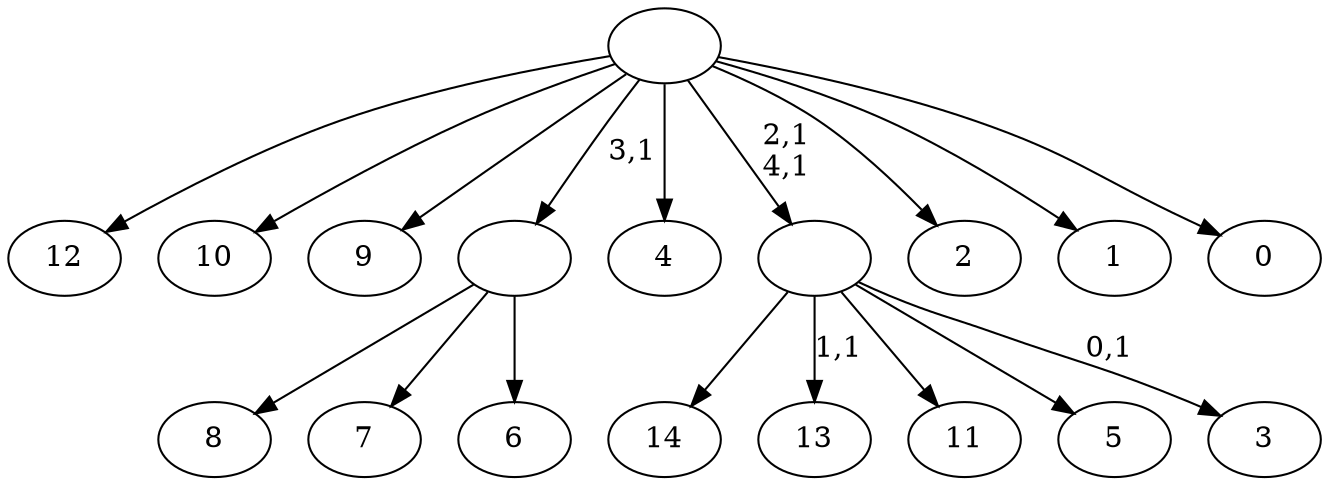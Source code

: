 digraph T {
	20 [label="14"]
	19 [label="13"]
	17 [label="12"]
	16 [label="11"]
	15 [label="10"]
	14 [label="9"]
	13 [label="8"]
	12 [label="7"]
	11 [label="6"]
	10 [label=""]
	9 [label="5"]
	8 [label="4"]
	7 [label="3"]
	5 [label=""]
	3 [label="2"]
	2 [label="1"]
	1 [label="0"]
	0 [label=""]
	10 -> 13 [label=""]
	10 -> 12 [label=""]
	10 -> 11 [label=""]
	5 -> 7 [label="0,1"]
	5 -> 19 [label="1,1"]
	5 -> 20 [label=""]
	5 -> 16 [label=""]
	5 -> 9 [label=""]
	0 -> 5 [label="2,1\n4,1"]
	0 -> 17 [label=""]
	0 -> 15 [label=""]
	0 -> 14 [label=""]
	0 -> 10 [label="3,1"]
	0 -> 8 [label=""]
	0 -> 3 [label=""]
	0 -> 2 [label=""]
	0 -> 1 [label=""]
}
